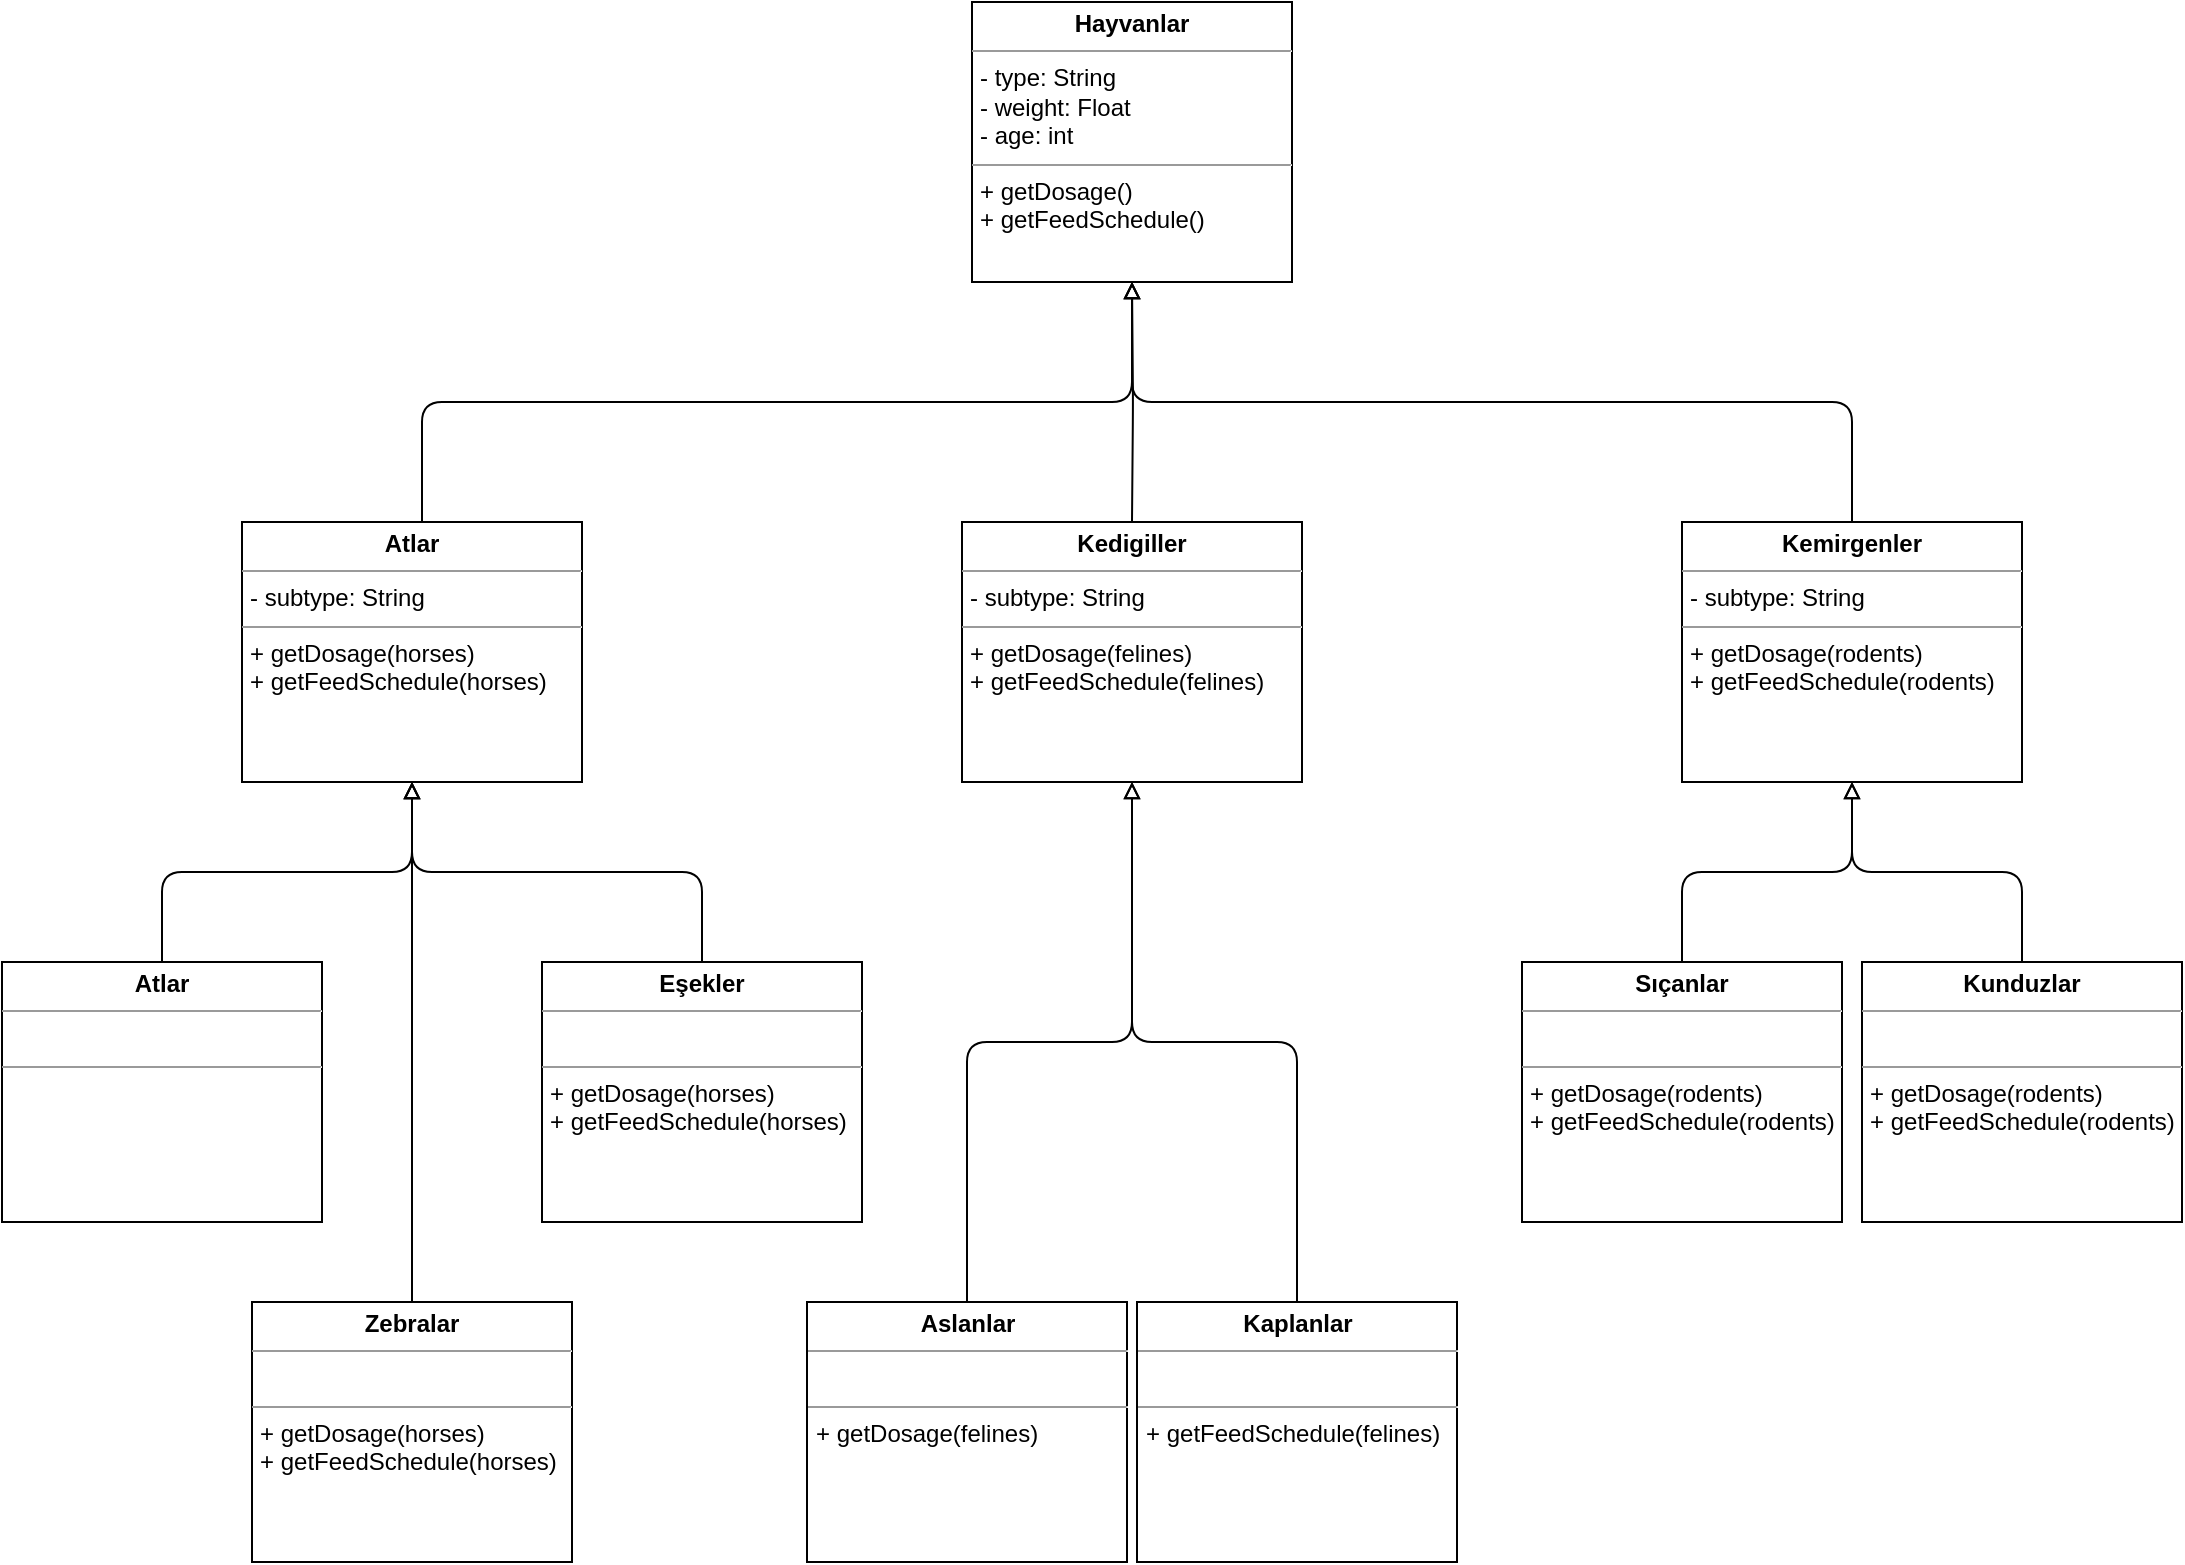 <mxfile version="21.6.5" type="device">
  <diagram name="Page-1" id="9f46799a-70d6-7492-0946-bef42562c5a5">
    <mxGraphModel dx="937" dy="684" grid="1" gridSize="10" guides="1" tooltips="1" connect="1" arrows="1" fold="1" page="1" pageScale="1" pageWidth="1169" pageHeight="827" background="none" math="0" shadow="0">
      <root>
        <mxCell id="0" />
        <mxCell id="1" parent="0" />
        <mxCell id="LbeWM5ngAlaZX2zWm1N6-1" value="&lt;p style=&quot;margin:0px;margin-top:4px;text-align:center;&quot;&gt;&lt;b&gt;Hayvanlar&lt;/b&gt;&lt;/p&gt;&lt;hr size=&quot;1&quot;&gt;&lt;p style=&quot;margin:0px;margin-left:4px;&quot;&gt;&lt;span style=&quot;background-color: initial;&quot;&gt;- type: String&lt;/span&gt;&lt;br&gt;&lt;/p&gt;&lt;p style=&quot;margin:0px;margin-left:4px;&quot;&gt;- weight: Float&lt;/p&gt;&lt;p style=&quot;margin:0px;margin-left:4px;&quot;&gt;- age: int&lt;/p&gt;&lt;hr size=&quot;1&quot;&gt;&lt;p style=&quot;margin:0px;margin-left:4px;&quot;&gt;+ getDosage()&lt;/p&gt;&lt;p style=&quot;margin:0px;margin-left:4px;&quot;&gt;+ getFeedSchedule()&lt;/p&gt;" style="verticalAlign=top;align=left;overflow=fill;fontSize=12;fontFamily=Helvetica;html=1;whiteSpace=wrap;" parent="1" vertex="1">
          <mxGeometry x="525" y="10" width="160" height="140" as="geometry" />
        </mxCell>
        <mxCell id="LbeWM5ngAlaZX2zWm1N6-29" style="edgeStyle=orthogonalEdgeStyle;orthogonalLoop=1;jettySize=auto;html=1;endArrow=block;endFill=0;rounded=1;strokeColor=default;" parent="1" source="LbeWM5ngAlaZX2zWm1N6-6" target="LbeWM5ngAlaZX2zWm1N6-1" edge="1">
          <mxGeometry relative="1" as="geometry">
            <Array as="points">
              <mxPoint x="250" y="210" />
              <mxPoint x="605" y="210" />
            </Array>
          </mxGeometry>
        </mxCell>
        <mxCell id="LbeWM5ngAlaZX2zWm1N6-6" value="&lt;p style=&quot;margin:0px;margin-top:4px;text-align:center;&quot;&gt;&lt;b&gt;Atlar&lt;/b&gt;&lt;/p&gt;&lt;hr size=&quot;1&quot;&gt;&lt;p style=&quot;margin:0px;margin-left:4px;&quot;&gt;&lt;span style=&quot;background-color: initial;&quot;&gt;- subtype: String&lt;/span&gt;&lt;/p&gt;&lt;hr size=&quot;1&quot;&gt;&lt;p style=&quot;margin:0px;margin-left:4px;&quot;&gt;+ getDosage(horses)&lt;/p&gt;&lt;p style=&quot;margin:0px;margin-left:4px;&quot;&gt;+ getFeedSchedule(horses)&lt;/p&gt;" style="verticalAlign=top;align=left;overflow=fill;fontSize=12;fontFamily=Helvetica;html=1;whiteSpace=wrap;" parent="1" vertex="1">
          <mxGeometry x="160" y="270" width="170" height="130" as="geometry" />
        </mxCell>
        <mxCell id="LbeWM5ngAlaZX2zWm1N6-32" style="edgeStyle=orthogonalEdgeStyle;rounded=1;orthogonalLoop=1;jettySize=auto;html=1;endArrow=block;endFill=0;" parent="1" source="LbeWM5ngAlaZX2zWm1N6-9" target="LbeWM5ngAlaZX2zWm1N6-6" edge="1">
          <mxGeometry relative="1" as="geometry" />
        </mxCell>
        <mxCell id="LbeWM5ngAlaZX2zWm1N6-9" value="&lt;p style=&quot;margin:0px;margin-top:4px;text-align:center;&quot;&gt;&lt;b&gt;Atlar&lt;/b&gt;&lt;/p&gt;&lt;hr size=&quot;1&quot;&gt;&lt;p style=&quot;margin:0px;margin-left:4px;&quot;&gt;&lt;br&gt;&lt;/p&gt;&lt;hr size=&quot;1&quot;&gt;&lt;p style=&quot;border-color: var(--border-color); margin: 0px 0px 0px 4px;&quot;&gt;&lt;br&gt;&lt;/p&gt;" style="verticalAlign=top;align=left;overflow=fill;fontSize=12;fontFamily=Helvetica;html=1;whiteSpace=wrap;" parent="1" vertex="1">
          <mxGeometry x="40" y="490" width="160" height="130" as="geometry" />
        </mxCell>
        <mxCell id="LbeWM5ngAlaZX2zWm1N6-33" style="edgeStyle=orthogonalEdgeStyle;rounded=0;orthogonalLoop=1;jettySize=auto;html=1;endArrow=block;endFill=0;entryX=0.5;entryY=1;entryDx=0;entryDy=0;" parent="1" source="LbeWM5ngAlaZX2zWm1N6-10" target="LbeWM5ngAlaZX2zWm1N6-6" edge="1">
          <mxGeometry relative="1" as="geometry">
            <mxPoint x="250.0" y="400" as="targetPoint" />
            <Array as="points">
              <mxPoint x="245" y="450" />
              <mxPoint x="245" y="450" />
            </Array>
          </mxGeometry>
        </mxCell>
        <mxCell id="LbeWM5ngAlaZX2zWm1N6-10" value="&lt;p style=&quot;margin:0px;margin-top:4px;text-align:center;&quot;&gt;&lt;b&gt;Zebralar&lt;/b&gt;&lt;/p&gt;&lt;hr size=&quot;1&quot;&gt;&lt;p style=&quot;margin:0px;margin-left:4px;&quot;&gt;&lt;br&gt;&lt;/p&gt;&lt;hr size=&quot;1&quot;&gt;&lt;p style=&quot;border-color: var(--border-color); margin: 0px 0px 0px 4px;&quot;&gt;+ getDosage(horses)&lt;/p&gt;&lt;p style=&quot;border-color: var(--border-color); margin: 0px 0px 0px 4px;&quot;&gt;+ getFeedSchedule(horses)&lt;/p&gt;" style="verticalAlign=top;align=left;overflow=fill;fontSize=12;fontFamily=Helvetica;html=1;whiteSpace=wrap;" parent="1" vertex="1">
          <mxGeometry x="165" y="660" width="160" height="130" as="geometry" />
        </mxCell>
        <mxCell id="LbeWM5ngAlaZX2zWm1N6-34" style="edgeStyle=orthogonalEdgeStyle;rounded=1;orthogonalLoop=1;jettySize=auto;html=1;entryX=0.5;entryY=1;entryDx=0;entryDy=0;endArrow=block;endFill=0;" parent="1" source="LbeWM5ngAlaZX2zWm1N6-11" target="LbeWM5ngAlaZX2zWm1N6-6" edge="1">
          <mxGeometry relative="1" as="geometry" />
        </mxCell>
        <mxCell id="LbeWM5ngAlaZX2zWm1N6-11" value="&lt;p style=&quot;margin:0px;margin-top:4px;text-align:center;&quot;&gt;&lt;b&gt;Eşekler&lt;/b&gt;&lt;/p&gt;&lt;hr size=&quot;1&quot;&gt;&lt;p style=&quot;margin:0px;margin-left:4px;&quot;&gt;&lt;br&gt;&lt;/p&gt;&lt;hr size=&quot;1&quot;&gt;&lt;p style=&quot;border-color: var(--border-color); margin: 0px 0px 0px 4px;&quot;&gt;+ getDosage(horses)&lt;/p&gt;&lt;p style=&quot;border-color: var(--border-color); margin: 0px 0px 0px 4px;&quot;&gt;+ getFeedSchedule(horses)&lt;/p&gt;" style="verticalAlign=top;align=left;overflow=fill;fontSize=12;fontFamily=Helvetica;html=1;whiteSpace=wrap;" parent="1" vertex="1">
          <mxGeometry x="310" y="490" width="160" height="130" as="geometry" />
        </mxCell>
        <mxCell id="LbeWM5ngAlaZX2zWm1N6-30" style="edgeStyle=orthogonalEdgeStyle;orthogonalLoop=1;jettySize=auto;html=1;entryX=0.5;entryY=1;entryDx=0;entryDy=0;endArrow=block;endFill=0;rounded=1;strokeColor=default;" parent="1" target="LbeWM5ngAlaZX2zWm1N6-1" edge="1">
          <mxGeometry relative="1" as="geometry">
            <mxPoint x="605" y="270" as="sourcePoint" />
          </mxGeometry>
        </mxCell>
        <mxCell id="LbeWM5ngAlaZX2zWm1N6-31" style="edgeStyle=orthogonalEdgeStyle;orthogonalLoop=1;jettySize=auto;html=1;entryX=0.5;entryY=1;entryDx=0;entryDy=0;endArrow=block;endFill=0;rounded=1;strokeColor=default;exitX=0.5;exitY=0;exitDx=0;exitDy=0;" parent="1" source="LbeWM5ngAlaZX2zWm1N6-42" target="LbeWM5ngAlaZX2zWm1N6-1" edge="1">
          <mxGeometry relative="1" as="geometry">
            <mxPoint x="960.048" y="270" as="sourcePoint" />
            <Array as="points">
              <mxPoint x="965" y="210" />
              <mxPoint x="605" y="210" />
            </Array>
          </mxGeometry>
        </mxCell>
        <mxCell id="LbeWM5ngAlaZX2zWm1N6-35" style="edgeStyle=orthogonalEdgeStyle;rounded=1;orthogonalLoop=1;jettySize=auto;html=1;endArrow=block;endFill=0;exitX=0.5;exitY=0;exitDx=0;exitDy=0;" parent="1" source="LbeWM5ngAlaZX2zWm1N6-25" target="LbeWM5ngAlaZX2zWm1N6-41" edge="1">
          <mxGeometry relative="1" as="geometry">
            <mxPoint x="605" y="400.0" as="targetPoint" />
          </mxGeometry>
        </mxCell>
        <mxCell id="LbeWM5ngAlaZX2zWm1N6-24" value="&lt;p style=&quot;margin:0px;margin-top:4px;text-align:center;&quot;&gt;&lt;b&gt;Aslanlar&lt;/b&gt;&lt;/p&gt;&lt;hr size=&quot;1&quot;&gt;&lt;p style=&quot;margin:0px;margin-left:4px;&quot;&gt;&lt;br&gt;&lt;/p&gt;&lt;hr size=&quot;1&quot;&gt;&lt;p style=&quot;border-color: var(--border-color); margin: 0px 0px 0px 4px;&quot;&gt;+ getDosage(felines)&lt;/p&gt;" style="verticalAlign=top;align=left;overflow=fill;fontSize=12;fontFamily=Helvetica;html=1;whiteSpace=wrap;" parent="1" vertex="1">
          <mxGeometry x="442.5" y="660" width="160" height="130" as="geometry" />
        </mxCell>
        <mxCell id="LbeWM5ngAlaZX2zWm1N6-36" style="edgeStyle=orthogonalEdgeStyle;rounded=1;orthogonalLoop=1;jettySize=auto;html=1;endArrow=block;endFill=0;exitX=0.5;exitY=0;exitDx=0;exitDy=0;" parent="1" source="LbeWM5ngAlaZX2zWm1N6-24" target="LbeWM5ngAlaZX2zWm1N6-41" edge="1">
          <mxGeometry relative="1" as="geometry">
            <mxPoint x="605" y="400.0" as="targetPoint" />
          </mxGeometry>
        </mxCell>
        <mxCell id="LbeWM5ngAlaZX2zWm1N6-25" value="&lt;p style=&quot;text-align: center; margin: 4px 0px 0px;&quot;&gt;&lt;b&gt;Kaplanlar&lt;/b&gt;&lt;/p&gt;&lt;hr size=&quot;1&quot;&gt;&lt;p style=&quot;margin:0px;margin-left:4px;&quot;&gt;&lt;br&gt;&lt;/p&gt;&lt;hr size=&quot;1&quot;&gt;&lt;p style=&quot;border-color: var(--border-color); margin: 0px 0px 0px 4px;&quot;&gt;&lt;span style=&quot;background-color: initial;&quot;&gt;+ getFeedSchedule(felines)&lt;/span&gt;&lt;br&gt;&lt;/p&gt;" style="verticalAlign=top;align=left;overflow=fill;fontSize=12;fontFamily=Helvetica;html=1;whiteSpace=wrap;" parent="1" vertex="1">
          <mxGeometry x="607.5" y="660" width="160" height="130" as="geometry" />
        </mxCell>
        <mxCell id="LbeWM5ngAlaZX2zWm1N6-37" style="edgeStyle=orthogonalEdgeStyle;rounded=1;orthogonalLoop=1;jettySize=auto;html=1;endArrow=block;endFill=0;exitX=0.5;exitY=0;exitDx=0;exitDy=0;" parent="1" source="LbeWM5ngAlaZX2zWm1N6-26" target="LbeWM5ngAlaZX2zWm1N6-42" edge="1">
          <mxGeometry relative="1" as="geometry">
            <mxPoint x="960" y="400.0" as="targetPoint" />
          </mxGeometry>
        </mxCell>
        <mxCell id="LbeWM5ngAlaZX2zWm1N6-26" value="&lt;p style=&quot;margin:0px;margin-top:4px;text-align:center;&quot;&gt;&lt;b&gt;Sıçanlar&lt;/b&gt;&lt;/p&gt;&lt;hr size=&quot;1&quot;&gt;&lt;p style=&quot;margin:0px;margin-left:4px;&quot;&gt;&lt;br&gt;&lt;/p&gt;&lt;hr size=&quot;1&quot;&gt;&lt;p style=&quot;border-color: var(--border-color); margin: 0px 0px 0px 4px;&quot;&gt;+ getDosage(rodents)&lt;/p&gt;&lt;p style=&quot;border-color: var(--border-color); margin: 0px 0px 0px 4px;&quot;&gt;+ getFeedSchedule(rodents)&lt;/p&gt;" style="verticalAlign=top;align=left;overflow=fill;fontSize=12;fontFamily=Helvetica;html=1;whiteSpace=wrap;" parent="1" vertex="1">
          <mxGeometry x="800" y="490" width="160" height="130" as="geometry" />
        </mxCell>
        <mxCell id="LbeWM5ngAlaZX2zWm1N6-40" style="edgeStyle=orthogonalEdgeStyle;rounded=1;orthogonalLoop=1;jettySize=auto;html=1;endArrow=block;endFill=0;exitX=0.5;exitY=0;exitDx=0;exitDy=0;" parent="1" source="LbeWM5ngAlaZX2zWm1N6-27" target="LbeWM5ngAlaZX2zWm1N6-42" edge="1">
          <mxGeometry relative="1" as="geometry">
            <mxPoint x="960" y="400" as="targetPoint" />
          </mxGeometry>
        </mxCell>
        <mxCell id="LbeWM5ngAlaZX2zWm1N6-27" value="&lt;p style=&quot;margin:0px;margin-top:4px;text-align:center;&quot;&gt;&lt;b&gt;Kunduzlar&lt;/b&gt;&lt;/p&gt;&lt;hr size=&quot;1&quot;&gt;&lt;p style=&quot;margin:0px;margin-left:4px;&quot;&gt;&lt;br&gt;&lt;/p&gt;&lt;hr size=&quot;1&quot;&gt;&lt;p style=&quot;border-color: var(--border-color); margin: 0px 0px 0px 4px;&quot;&gt;+ getDosage(rodents)&lt;/p&gt;&lt;p style=&quot;border-color: var(--border-color); margin: 0px 0px 0px 4px;&quot;&gt;+ getFeedSchedule(rodents)&lt;/p&gt;" style="verticalAlign=top;align=left;overflow=fill;fontSize=12;fontFamily=Helvetica;html=1;whiteSpace=wrap;" parent="1" vertex="1">
          <mxGeometry x="970" y="490" width="160" height="130" as="geometry" />
        </mxCell>
        <mxCell id="LbeWM5ngAlaZX2zWm1N6-41" value="&lt;p style=&quot;margin:0px;margin-top:4px;text-align:center;&quot;&gt;&lt;b style=&quot;border-color: var(--border-color);&quot;&gt;Kedigiller&lt;/b&gt;&lt;br&gt;&lt;/p&gt;&lt;hr size=&quot;1&quot;&gt;&lt;p style=&quot;margin:0px;margin-left:4px;&quot;&gt;&lt;span style=&quot;background-color: initial;&quot;&gt;- subtype: String&lt;/span&gt;&lt;/p&gt;&lt;hr size=&quot;1&quot;&gt;&lt;p style=&quot;margin:0px;margin-left:4px;&quot;&gt;+ getDosage(felines)&lt;/p&gt;&lt;p style=&quot;margin:0px;margin-left:4px;&quot;&gt;+ getFeedSchedule(felines)&lt;/p&gt;" style="verticalAlign=top;align=left;overflow=fill;fontSize=12;fontFamily=Helvetica;html=1;whiteSpace=wrap;" parent="1" vertex="1">
          <mxGeometry x="520" y="270" width="170" height="130" as="geometry" />
        </mxCell>
        <mxCell id="LbeWM5ngAlaZX2zWm1N6-42" value="&lt;p style=&quot;margin:0px;margin-top:4px;text-align:center;&quot;&gt;&lt;b style=&quot;border-color: var(--border-color);&quot;&gt;Kemirgenler&lt;/b&gt;&lt;br&gt;&lt;/p&gt;&lt;hr size=&quot;1&quot;&gt;&lt;p style=&quot;margin:0px;margin-left:4px;&quot;&gt;&lt;span style=&quot;background-color: initial;&quot;&gt;- subtype: String&lt;/span&gt;&lt;/p&gt;&lt;hr size=&quot;1&quot;&gt;&lt;p style=&quot;margin:0px;margin-left:4px;&quot;&gt;+ getDosage(rodents)&lt;/p&gt;&lt;p style=&quot;margin:0px;margin-left:4px;&quot;&gt;+ getFeedSchedule(rodents)&lt;/p&gt;" style="verticalAlign=top;align=left;overflow=fill;fontSize=12;fontFamily=Helvetica;html=1;whiteSpace=wrap;" parent="1" vertex="1">
          <mxGeometry x="880" y="270" width="170" height="130" as="geometry" />
        </mxCell>
      </root>
    </mxGraphModel>
  </diagram>
</mxfile>
